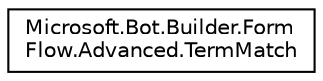 digraph "Graphical Class Hierarchy"
{
  edge [fontname="Helvetica",fontsize="10",labelfontname="Helvetica",labelfontsize="10"];
  node [fontname="Helvetica",fontsize="10",shape=record];
  rankdir="LR";
  Node1 [label="Microsoft.Bot.Builder.Form\lFlow.Advanced.TermMatch",height=0.2,width=0.4,color="black", fillcolor="white", style="filled",URL="$d3/df8/class_microsoft_1_1_bot_1_1_builder_1_1_form_flow_1_1_advanced_1_1_term_match.html",tooltip="Describe a possible match in the user input. "];
}
